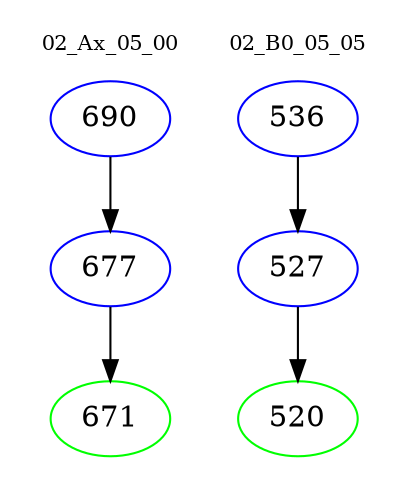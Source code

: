 digraph{
subgraph cluster_0 {
color = white
label = "02_Ax_05_00";
fontsize=10;
T0_690 [label="690", color="blue"]
T0_690 -> T0_677 [color="black"]
T0_677 [label="677", color="blue"]
T0_677 -> T0_671 [color="black"]
T0_671 [label="671", color="green"]
}
subgraph cluster_1 {
color = white
label = "02_B0_05_05";
fontsize=10;
T1_536 [label="536", color="blue"]
T1_536 -> T1_527 [color="black"]
T1_527 [label="527", color="blue"]
T1_527 -> T1_520 [color="black"]
T1_520 [label="520", color="green"]
}
}
